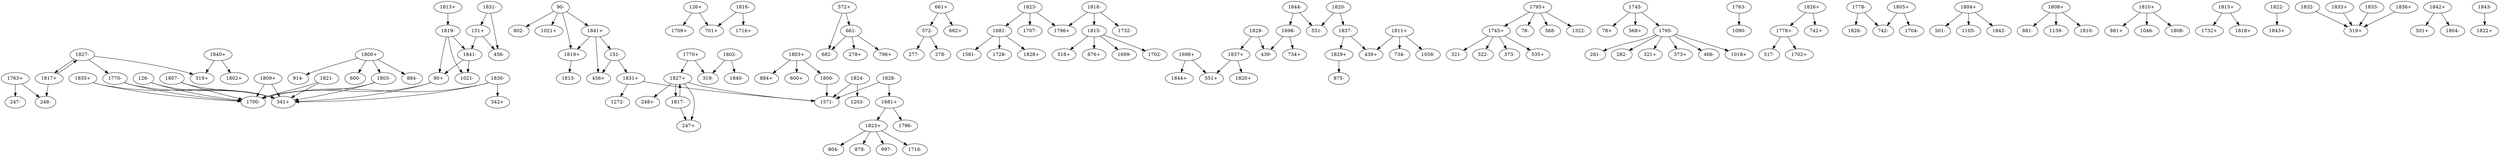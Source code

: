 digraph dist {
graph [k=96 s=1000 n=10]
"90+" -> "341+" [d=-34 e=10.9 n=51]
"90+" -> "1700-" [d=-109 e=8.3 n=89]
"90-" -> "802-" [d=-103 e=23.6 n=11]
"90-" -> "1021+" [d=-74 e=10.0 n=61]
"90-" -> "1819+" [d=5 e=14.5 n=29]
"90-" -> "1841+" [d=-6747 e=13.6 n=33]
"126+" -> "701+" [d=-96 e=7.9 n=99]
"126+" -> "1709+" [d=-24 e=11.5 n=46]
"126-" -> "341+" [d=-33 e=10.4 n=57]
"126-" -> "1700-" [d=-83 e=8.0 n=95]
"151+" -> "456-" [d=-108 e=7.1 n=120]
"151+" -> "1841-" [d=-15 e=12.4 n=40]
"151-" -> "456+" [d=-93 e=7.9 n=98]
"151-" -> "1831+" [d=-25 e=12.5 n=39]
"572+" -> "661-" [d=-53 e=8.6 n=82]
"572+" -> "682-" [d=-96 e=7.9 n=99]
"572-" -> "277-" [d=-37 e=10.9 n=51]
"572-" -> "278-" [d=-81 e=9.7 n=65]
"661+" -> "572-" [d=-53 e=8.6 n=82]
"661+" -> "682+" [d=-85 e=9.1 n=74]
"661-" -> "278+" [d=-92 e=9.1 n=74]
"661-" -> "682-" [d=8 e=15.6 n=25]
"661-" -> "796+" [d=-18 e=11.4 n=47]
"1681+" -> "1796-" [d=-106 e=7.9 n=97]
"1681+" -> "1823+" [d=9 e=14.5 n=29]
"1681-" -> "1581-" [d=-21 e=22.6 n=12]
"1681-" -> "1728-" [d=53 e=21.7 n=13]
"1681-" -> "1828+" [d=-129 e=8.2 n=91]
"1698+" -> "551+" [d=-102 e=6.7 n=136]
"1698+" -> "1844+" [d=-47 e=7.9 n=99]
"1698-" -> "439-" [d=-109 e=5.1 n=234]
"1698-" -> "734+" [d=4 e=13.6 n=33]
"1745+" -> "321-" [d=-34 e=3.6 n=467]
"1745+" -> "322-" [d=-18 e=4.8 n=267]
"1745+" -> "373-" [d=33 e=9.5 n=68]
"1745+" -> "535+" [d=-94 e=5.4 n=207]
"1745-" -> "78+" [d=-106 e=2.8 n=803]
"1745-" -> "568+" [d=-10 e=4.7 n=280]
"1745-" -> "1795-" [d=6 e=7.5 n=109]
"1763+" -> "247-" [d=-40 e=10.1 n=60]
"1763+" -> "248-" [d=-106 e=8.7 n=80]
"1763-" -> "1090-" [d=-108 e=10.5 n=55]
"1770+" -> "319-" [d=-109 e=6.6 n=142]
"1770+" -> "1827+" [d=34 e=17.5 n=20]
"1770-" -> "341+" [d=-30 e=10.6 n=54]
"1770-" -> "1700-" [d=-95 e=8.4 n=86]
"1778+" -> "517-" [d=-83 e=7.5 n=109]
"1778+" -> "1702+" [d=-29 e=8.5 n=84]
"1778-" -> "742-" [d=-114 e=7.0 n=124]
"1778-" -> "1826-" [d=20 e=24.7 n=10]
"1795+" -> "78-" [d=-36 e=3.6 n=472]
"1795+" -> "568-" [d=-99 e=3.3 n=555]
"1795+" -> "1322-" [d=-92 e=23.6 n=11]
"1795+" -> "1745+" [d=6 e=7.5 n=109]
"1795-" -> "281-" [d=14 e=6.1 n=163]
"1795-" -> "282-" [d=-20 e=4.1 n=357]
"1795-" -> "321+" [d=52 e=20.2 n=15]
"1795-" -> "373+" [d=-9 e=6.1 n=162]
"1795-" -> "466-" [d=-102 e=3.7 n=446]
"1795-" -> "1018+" [d=-32 e=20.2 n=15]
"1800+" -> "600-" [d=21 e=12.8 n=37]
"1800+" -> "884-" [d=-79 e=8.9 n=78]
"1800+" -> "914-" [d=-58 e=21.7 n=13]
"1800+" -> "1803-" [d=-16 e=12.4 n=40]
"1800-" -> "1571-" [d=-16677 e=23.6 n=11]
"1802-" -> "319-" [d=-109 e=6.6 n=141]
"1802-" -> "1840-" [d=-44 e=14.5 n=29]
"1803+" -> "600+" [d=-74 e=10.2 n=59]
"1803+" -> "884+" [d=-1 e=9.6 n=66]
"1803+" -> "1800-" [d=-16 e=12.4 n=40]
"1803-" -> "341+" [d=-18 e=10.3 n=58]
"1803-" -> "1700-" [d=-95 e=8.7 n=80]
"1804+" -> "501-" [d=-94 e=8.1 n=94]
"1804+" -> "1105-" [d=-77 e=22.6 n=12]
"1804+" -> "1842-" [d=-53 e=7.2 n=117]
"1805+" -> "742-" [d=-125 e=6.3 n=153]
"1805+" -> "1704-" [d=23 e=19.0 n=17]
"1807-" -> "341+" [d=-22 e=11.9 n=43]
"1807-" -> "1700-" [d=-89 e=7.9 n=99]
"1808+" -> "881-" [d=-98 e=8.4 n=86]
"1808+" -> "1139-" [d=-71 e=23.6 n=11]
"1808+" -> "1810-" [d=-63 e=7.9 n=98]
"1809+" -> "341+" [d=-31 e=12.7 n=38]
"1809+" -> "1700-" [d=-98 e=9.0 n=76]
"1810+" -> "881+" [d=-77 e=9.1 n=74]
"1810+" -> "1046-" [d=-140 e=24.7 n=10]
"1810+" -> "1808-" [d=-63 e=7.9 n=98]
"1811+" -> "439+" [d=-44 e=7.9 n=97]
"1811+" -> "734-" [d=-89 e=7.4 n=111]
"1811+" -> "1058-" [d=-61 e=22.6 n=12]
"1813+" -> "1819-" [d=-502 e=15.3 n=26]
"1815+" -> "1732+" [d=-8005 e=6.6 n=141]
"1815+" -> "1818+" [d=-7547 e=24.7 n=10]
"1815-" -> "518+" [d=-125 e=8.2 n=90]
"1815-" -> "676+" [d=-107 e=7.6 n=105]
"1815-" -> "1699-" [d=-6 e=17.5 n=20]
"1815-" -> "1702-" [d=-20 e=16.7 n=22]
"1816-" -> "701+" [d=-90 e=7.8 n=101]
"1816-" -> "1716+" [d=-18 e=12.4 n=40]
"1817+" -> "248-" [d=-127 e=9.5 n=67]
"1817+" -> "1827-" [d=-60 e=9.5 n=67]
"1817-" -> "247+" [d=-97 e=6.5 n=146]
"1817-" -> "1827+" [d=-90168 e=12.2 n=41]
"1818-" -> "1732-" [d=-52 e=18.4 n=18]
"1818-" -> "1796+" [d=-109 e=7.8 n=100]
"1818-" -> "1815-" [d=-7547 e=24.7 n=10]
"1819+" -> "1813-" [d=-502 e=15.3 n=26]
"1819-" -> "90+" [d=5 e=14.5 n=29]
"1819-" -> "1021-" [d=-13 e=12.4 n=40]
"1819-" -> "1841-" [d=-76686 e=12.5 n=39]
"1820-" -> "551-" [d=-87 e=9.3 n=71]
"1820-" -> "1837-" [d=-49 e=10.7 n=53]
"1821-" -> "341+" [d=-8 e=10.4 n=56]
"1821-" -> "1700-" [d=-110 e=9.1 n=73]
"1822-" -> "1843+" [d=-34 e=23.6 n=11]
"1823+" -> "804-" [d=-504 e=8.3 n=88]
"1823+" -> "879-" [d=-102 e=12.4 n=40]
"1823+" -> "997-" [d=-59 e=11.1 n=50]
"1823+" -> "1716-" [d=-12 e=16.0 n=24]
"1823-" -> "1681-" [d=9 e=14.5 n=29]
"1823-" -> "1707-" [d=-14441 e=8.6 n=83]
"1823-" -> "1796+" [d=-102 e=7.1 n=120]
"1824-" -> "1203-" [d=-41459 e=12.4 n=40]
"1824-" -> "1571-" [d=-41552 e=22.6 n=12]
"1826+" -> "742+" [d=-113 e=6.7 n=137]
"1826+" -> "1778+" [d=20 e=24.7 n=10]
"1827+" -> "247+" [d=-692 e=11.4 n=47]
"1827+" -> "248+" [d=-93 e=7.8 n=100]
"1827+" -> "1571-" [d=-64080 e=22.6 n=12]
"1827+" -> "1817-" [d=-60 e=9.5 n=67]
"1827-" -> "319+" [d=-125 e=6.3 n=154]
"1827-" -> "1770-" [d=34 e=17.5 n=20]
"1827-" -> "1817+" [d=-90168 e=12.2 n=41]
"1828-" -> "1571-" [d=-134 e=20.9 n=14]
"1828-" -> "1681+" [d=-129 e=8.2 n=91]
"1829+" -> "875-" [d=-72 e=10.2 n=59]
"1829-" -> "439-" [d=-112 e=7.1 n=122]
"1829-" -> "1837+" [d=-13 e=12.1 n=42]
"1830-" -> "341+" [d=-27 e=10.4 n=56]
"1830-" -> "342+" [d=44 e=24.7 n=10]
"1830-" -> "1700-" [d=-113 e=8.0 n=95]
"1831+" -> "1272-" [d=-55488 e=14.5 n=29]
"1831+" -> "1571-" [d=-55441 e=24.7 n=10]
"1831-" -> "151+" [d=-25 e=12.5 n=39]
"1831-" -> "456-" [d=-101 e=7.9 n=97]
"1832-" -> "519+" [d=-202 e=22.6 n=12]
"1833+" -> "519+" [d=-224 e=23.6 n=11]
"1833-" -> "519+" [d=-221 e=21.7 n=13]
"1835+" -> "341+" [d=-16 e=10.7 n=53]
"1835+" -> "1700-" [d=-93 e=8.9 n=77]
"1836+" -> "519+" [d=-207 e=24.7 n=10]
"1837+" -> "551+" [d=-79 e=9.1 n=74]
"1837+" -> "1820+" [d=-49 e=10.7 n=53]
"1837-" -> "439+" [d=-104 e=6.7 n=138]
"1837-" -> "1829+" [d=-13 e=12.1 n=42]
"1840+" -> "319+" [d=-115 e=6.8 n=131]
"1840+" -> "1802+" [d=-44 e=14.5 n=29]
"1841+" -> "151-" [d=-15 e=12.4 n=40]
"1841+" -> "456+" [d=-114 e=7.0 n=124]
"1841+" -> "1819+" [d=-76686 e=12.5 n=39]
"1841-" -> "90+" [d=-6747 e=13.6 n=33]
"1841-" -> "1021-" [d=-6743 e=24.7 n=10]
"1842+" -> "501+" [d=-94 e=7.4 n=111]
"1842+" -> "1804-" [d=-53 e=7.2 n=117]
"1843-" -> "1822+" [d=-34 e=23.6 n=11]
"1844-" -> "551-" [d=-98 e=7.2 n=118]
"1844-" -> "1698-" [d=-47 e=7.9 n=99]
}
